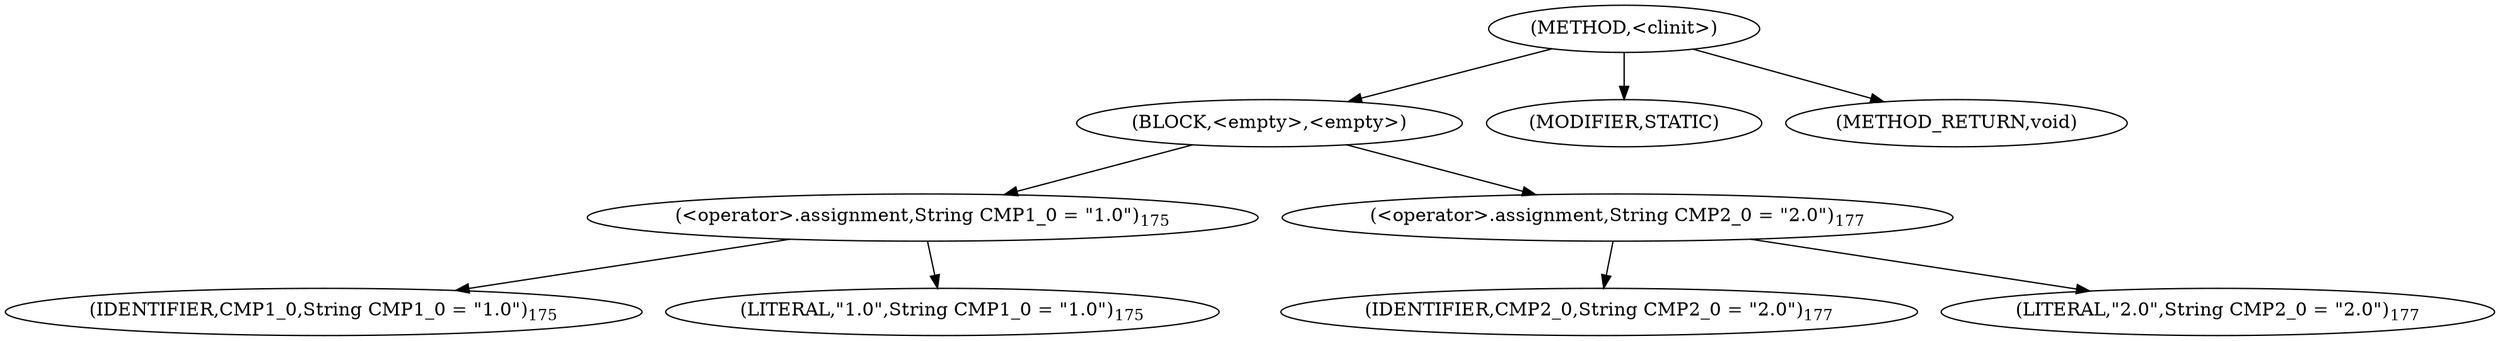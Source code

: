 digraph "&lt;clinit&gt;" {  
"256" [label = <(METHOD,&lt;clinit&gt;)> ]
"257" [label = <(BLOCK,&lt;empty&gt;,&lt;empty&gt;)> ]
"258" [label = <(&lt;operator&gt;.assignment,String CMP1_0 = &quot;1.0&quot;)<SUB>175</SUB>> ]
"259" [label = <(IDENTIFIER,CMP1_0,String CMP1_0 = &quot;1.0&quot;)<SUB>175</SUB>> ]
"260" [label = <(LITERAL,&quot;1.0&quot;,String CMP1_0 = &quot;1.0&quot;)<SUB>175</SUB>> ]
"261" [label = <(&lt;operator&gt;.assignment,String CMP2_0 = &quot;2.0&quot;)<SUB>177</SUB>> ]
"262" [label = <(IDENTIFIER,CMP2_0,String CMP2_0 = &quot;2.0&quot;)<SUB>177</SUB>> ]
"263" [label = <(LITERAL,&quot;2.0&quot;,String CMP2_0 = &quot;2.0&quot;)<SUB>177</SUB>> ]
"264" [label = <(MODIFIER,STATIC)> ]
"265" [label = <(METHOD_RETURN,void)> ]
  "256" -> "257" 
  "256" -> "264" 
  "256" -> "265" 
  "257" -> "258" 
  "257" -> "261" 
  "258" -> "259" 
  "258" -> "260" 
  "261" -> "262" 
  "261" -> "263" 
}
